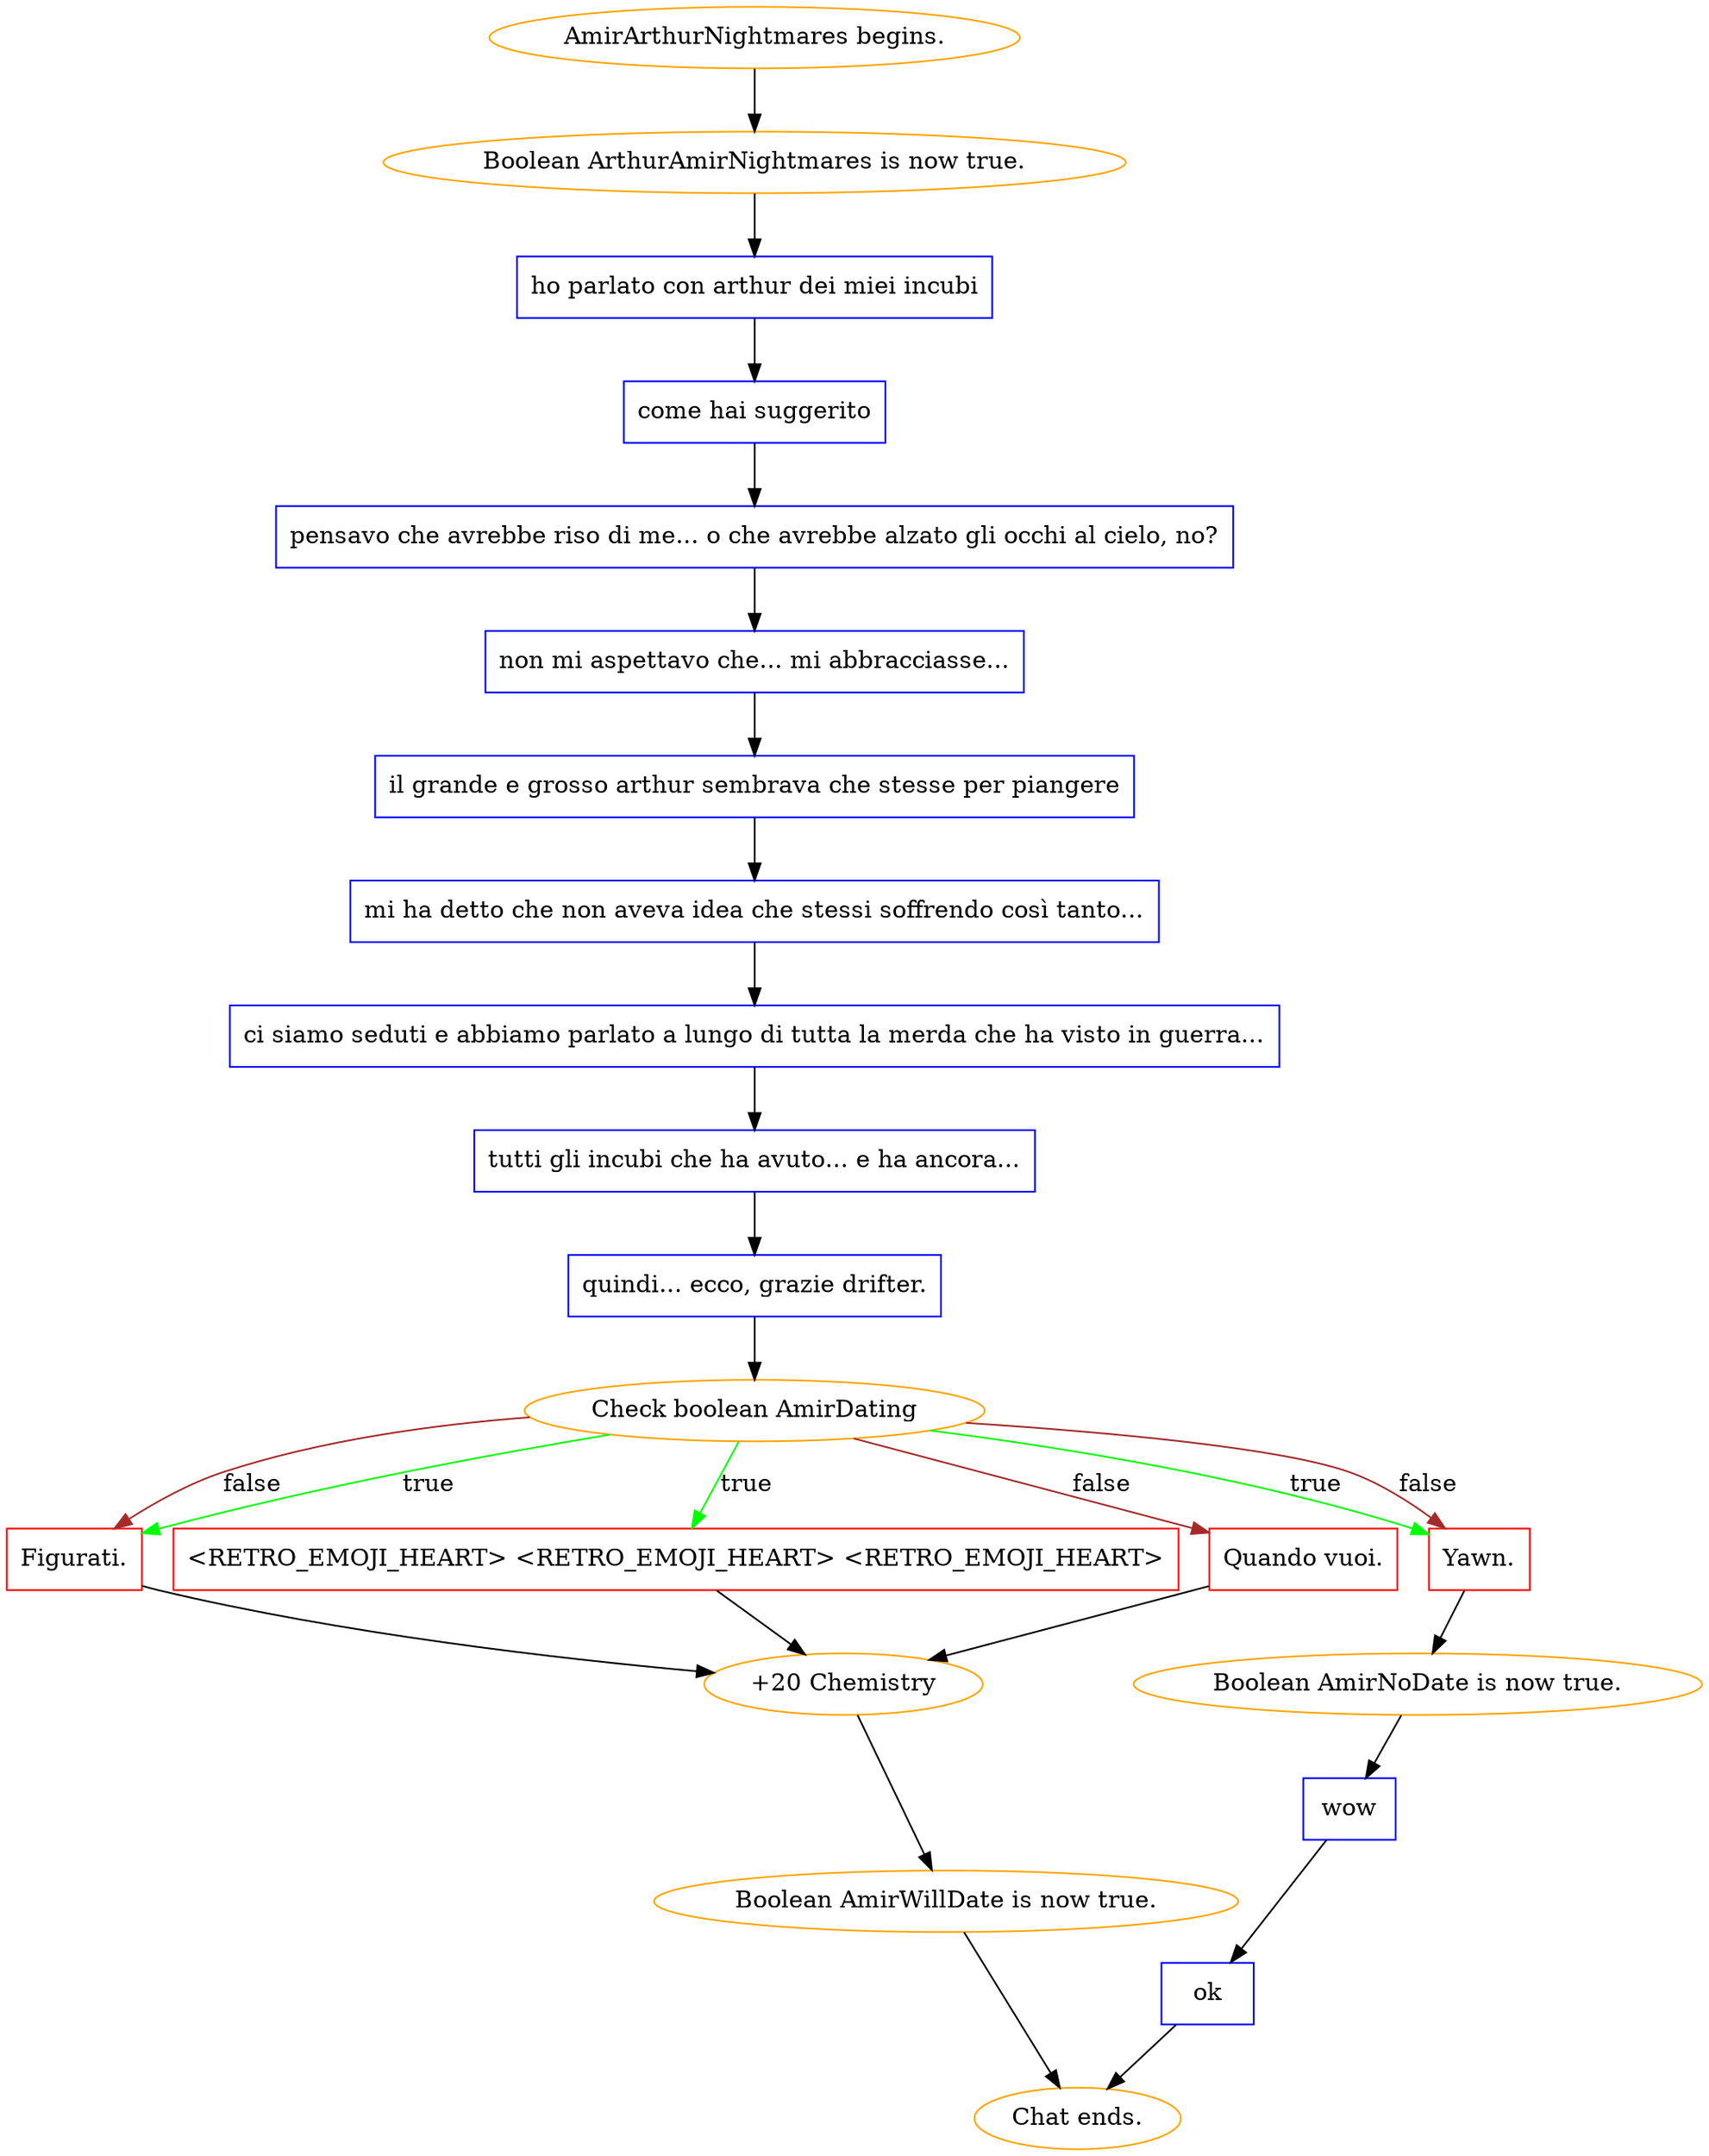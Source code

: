 digraph {
	"AmirArthurNightmares begins." [color=orange];
		"AmirArthurNightmares begins." -> j662474130;
	j662474130 [label="Boolean ArthurAmirNightmares is now true.",color=orange];
		j662474130 -> j1730387521;
	j1730387521 [label="ho parlato con arthur dei miei incubi",shape=box,color=blue];
		j1730387521 -> j3971301789;
	j3971301789 [label="come hai suggerito",shape=box,color=blue];
		j3971301789 -> j2698213785;
	j2698213785 [label="pensavo che avrebbe riso di me... o che avrebbe alzato gli occhi al cielo, no?",shape=box,color=blue];
		j2698213785 -> j2165589415;
	j2165589415 [label="non mi aspettavo che... mi abbracciasse...",shape=box,color=blue];
		j2165589415 -> j1325194646;
	j1325194646 [label="il grande e grosso arthur sembrava che stesse per piangere",shape=box,color=blue];
		j1325194646 -> j2537791051;
	j2537791051 [label="mi ha detto che non aveva idea che stessi soffrendo così tanto...",shape=box,color=blue];
		j2537791051 -> j2278952319;
	j2278952319 [label="ci siamo seduti e abbiamo parlato a lungo di tutta la merda che ha visto in guerra...",shape=box,color=blue];
		j2278952319 -> j903482229;
	j903482229 [label="tutti gli incubi che ha avuto... e ha ancora...",shape=box,color=blue];
		j903482229 -> j878248589;
	j878248589 [label="quindi... ecco, grazie drifter.",shape=box,color=blue];
		j878248589 -> j4217290168;
	j4217290168 [label="Check boolean AmirDating",color=orange];
		j4217290168 -> j2423123349 [label=true,color=green];
		j4217290168 -> j2924510056 [label=true,color=green];
		j4217290168 -> j2329044527 [label=true,color=green];
		j4217290168 -> j2924510056 [label=false,color=brown];
		j4217290168 -> j2329044527 [label=false,color=brown];
		j4217290168 -> j3729790255 [label=false,color=brown];
	j2423123349 [label="<RETRO_EMOJI_HEART> <RETRO_EMOJI_HEART> <RETRO_EMOJI_HEART>",shape=box,color=red];
		j2423123349 -> j2302460036;
	j2924510056 [label="Figurati.",shape=box,color=red];
		j2924510056 -> j2302460036;
	j2329044527 [label="Yawn.",shape=box,color=red];
		j2329044527 -> j3205294994;
	j3729790255 [label="Quando vuoi.",shape=box,color=red];
		j3729790255 -> j2302460036;
	j2302460036 [label="+20 Chemistry",color=orange];
		j2302460036 -> j661208215;
	j3205294994 [label="Boolean AmirNoDate is now true.",color=orange];
		j3205294994 -> j3689092276;
	j661208215 [label="Boolean AmirWillDate is now true.",color=orange];
		j661208215 -> "Chat ends.";
	j3689092276 [label="wow",shape=box,color=blue];
		j3689092276 -> j152684941;
	"Chat ends." [color=orange];
	j152684941 [label="ok",shape=box,color=blue];
		j152684941 -> "Chat ends.";
}